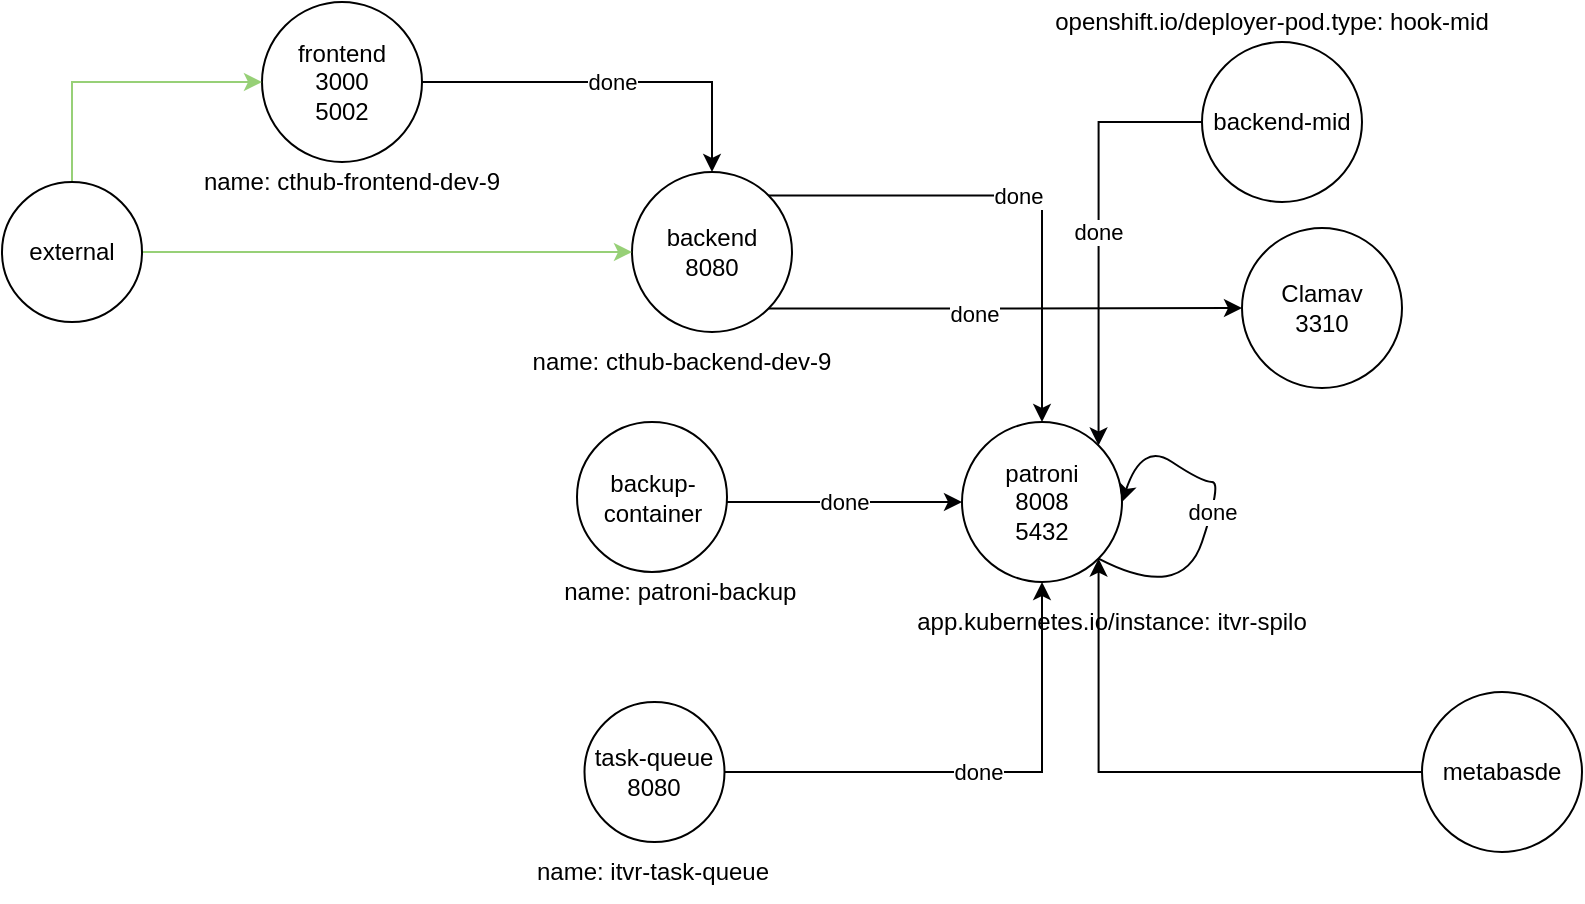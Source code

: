 <mxfile version="21.3.2" type="device">
  <diagram id="AIra0pvackN1RxZxVPas" name="Page-1">
    <mxGraphModel dx="469" dy="1896" grid="1" gridSize="10" guides="1" tooltips="1" connect="1" arrows="1" fold="1" page="1" pageScale="1" pageWidth="850" pageHeight="1100" math="0" shadow="0">
      <root>
        <mxCell id="0" />
        <mxCell id="1" parent="0" />
        <mxCell id="b4ZN2M5RfPYAqQMjHC3d-15" value="done" style="edgeStyle=orthogonalEdgeStyle;rounded=0;orthogonalLoop=1;jettySize=auto;html=1;exitX=1;exitY=0.5;exitDx=0;exitDy=0;strokeColor=#010103;" parent="1" source="b4ZN2M5RfPYAqQMjHC3d-1" target="b4ZN2M5RfPYAqQMjHC3d-3" edge="1">
          <mxGeometry relative="1" as="geometry" />
        </mxCell>
        <mxCell id="b4ZN2M5RfPYAqQMjHC3d-1" value="frontend&lt;br&gt;3000&lt;br&gt;5002" style="ellipse;whiteSpace=wrap;html=1;aspect=fixed;" parent="1" vertex="1">
          <mxGeometry x="160" y="-40" width="80" height="80" as="geometry" />
        </mxCell>
        <mxCell id="b4ZN2M5RfPYAqQMjHC3d-27" value="done" style="edgeStyle=orthogonalEdgeStyle;rounded=0;orthogonalLoop=1;jettySize=auto;html=1;exitX=1;exitY=0;exitDx=0;exitDy=0;strokeColor=#010103;" parent="1" source="b4ZN2M5RfPYAqQMjHC3d-3" target="b4ZN2M5RfPYAqQMjHC3d-8" edge="1">
          <mxGeometry relative="1" as="geometry" />
        </mxCell>
        <mxCell id="lDAgHUhBlKOp9ut9prGu-3" style="edgeStyle=orthogonalEdgeStyle;rounded=0;orthogonalLoop=1;jettySize=auto;html=1;exitX=1;exitY=1;exitDx=0;exitDy=0;entryX=0;entryY=0.5;entryDx=0;entryDy=0;" parent="1" source="b4ZN2M5RfPYAqQMjHC3d-3" target="lDAgHUhBlKOp9ut9prGu-1" edge="1">
          <mxGeometry relative="1" as="geometry" />
        </mxCell>
        <mxCell id="lDAgHUhBlKOp9ut9prGu-4" value="done" style="edgeLabel;html=1;align=center;verticalAlign=middle;resizable=0;points=[];" parent="lDAgHUhBlKOp9ut9prGu-3" vertex="1" connectable="0">
          <mxGeometry x="-0.167" y="-2" relative="1" as="geometry">
            <mxPoint x="4" as="offset" />
          </mxGeometry>
        </mxCell>
        <mxCell id="b4ZN2M5RfPYAqQMjHC3d-3" value="backend&lt;br&gt;8080" style="ellipse;whiteSpace=wrap;html=1;aspect=fixed;" parent="1" vertex="1">
          <mxGeometry x="345" y="45" width="80" height="80" as="geometry" />
        </mxCell>
        <mxCell id="b4ZN2M5RfPYAqQMjHC3d-8" value="patroni&lt;br&gt;8008&lt;br&gt;5432" style="ellipse;whiteSpace=wrap;html=1;aspect=fixed;" parent="1" vertex="1">
          <mxGeometry x="510" y="170" width="80" height="80" as="geometry" />
        </mxCell>
        <mxCell id="DNz0pwb5H6Iw8uUJaAUe-7" value="done" style="edgeStyle=orthogonalEdgeStyle;rounded=0;orthogonalLoop=1;jettySize=auto;html=1;entryX=0;entryY=0.5;entryDx=0;entryDy=0;strokeColor=#010103;" parent="1" source="b4ZN2M5RfPYAqQMjHC3d-10" target="b4ZN2M5RfPYAqQMjHC3d-8" edge="1">
          <mxGeometry relative="1" as="geometry">
            <Array as="points">
              <mxPoint x="450" y="210" />
              <mxPoint x="450" y="210" />
            </Array>
          </mxGeometry>
        </mxCell>
        <mxCell id="b4ZN2M5RfPYAqQMjHC3d-10" value="backup-container" style="ellipse;whiteSpace=wrap;html=1;aspect=fixed;" parent="1" vertex="1">
          <mxGeometry x="317.5" y="170" width="75" height="75" as="geometry" />
        </mxCell>
        <mxCell id="DNz0pwb5H6Iw8uUJaAUe-1" style="edgeStyle=orthogonalEdgeStyle;rounded=0;orthogonalLoop=1;jettySize=auto;html=1;entryX=0;entryY=0.5;entryDx=0;entryDy=0;strokeColor=#97D077;" parent="1" source="b4ZN2M5RfPYAqQMjHC3d-20" target="b4ZN2M5RfPYAqQMjHC3d-3" edge="1">
          <mxGeometry relative="1" as="geometry" />
        </mxCell>
        <mxCell id="DNz0pwb5H6Iw8uUJaAUe-6" style="edgeStyle=orthogonalEdgeStyle;rounded=0;orthogonalLoop=1;jettySize=auto;html=1;entryX=0;entryY=0.5;entryDx=0;entryDy=0;strokeColor=#97D077;" parent="1" source="b4ZN2M5RfPYAqQMjHC3d-20" target="b4ZN2M5RfPYAqQMjHC3d-1" edge="1">
          <mxGeometry relative="1" as="geometry">
            <Array as="points">
              <mxPoint x="65" />
            </Array>
          </mxGeometry>
        </mxCell>
        <mxCell id="b4ZN2M5RfPYAqQMjHC3d-20" value="external" style="ellipse;whiteSpace=wrap;html=1;aspect=fixed;" parent="1" vertex="1">
          <mxGeometry x="30" y="50" width="70" height="70" as="geometry" />
        </mxCell>
        <mxCell id="9xZVyRgoyZn5UuLwTAI5-3" value="done" style="curved=1;endArrow=classic;html=1;exitX=1;exitY=1;exitDx=0;exitDy=0;entryX=1;entryY=0.5;entryDx=0;entryDy=0;strokeColor=#010103;" parent="1" source="b4ZN2M5RfPYAqQMjHC3d-8" target="b4ZN2M5RfPYAqQMjHC3d-8" edge="1">
          <mxGeometry width="50" height="50" relative="1" as="geometry">
            <mxPoint x="590" y="200" as="sourcePoint" />
            <mxPoint x="560" y="206" as="targetPoint" />
            <Array as="points">
              <mxPoint x="620" y="260" />
              <mxPoint x="640" y="200" />
              <mxPoint x="630" y="200" />
              <mxPoint x="600" y="180" />
            </Array>
          </mxGeometry>
        </mxCell>
        <mxCell id="jZ5XmgkILTjiQiPbq-w5-3" value="done" style="edgeStyle=orthogonalEdgeStyle;rounded=0;orthogonalLoop=1;jettySize=auto;html=1;entryX=1;entryY=0;entryDx=0;entryDy=0;strokeColor=#010103;" parent="1" source="jZ5XmgkILTjiQiPbq-w5-2" target="b4ZN2M5RfPYAqQMjHC3d-8" edge="1">
          <mxGeometry relative="1" as="geometry" />
        </mxCell>
        <mxCell id="jZ5XmgkILTjiQiPbq-w5-2" value="backend-mid" style="ellipse;whiteSpace=wrap;html=1;aspect=fixed;" parent="1" vertex="1">
          <mxGeometry x="630" y="-20" width="80" height="80" as="geometry" />
        </mxCell>
        <mxCell id="5H04mbbeuP7JrVoTDnXR-3" value="name: cthub-backend-dev-9" style="text;html=1;strokeColor=none;fillColor=none;align=center;verticalAlign=middle;whiteSpace=wrap;rounded=0;" parent="1" vertex="1">
          <mxGeometry x="280" y="130" width="180" height="20" as="geometry" />
        </mxCell>
        <UserObject label="app.kubernetes.io/instance: itvr-spilo" link="app.kubernetes.io/instance" id="5H04mbbeuP7JrVoTDnXR-4">
          <mxCell style="text;html=1;strokeColor=none;fillColor=none;align=center;verticalAlign=middle;whiteSpace=wrap;rounded=0;" parent="1" vertex="1">
            <mxGeometry x="480" y="260" width="210" height="20" as="geometry" />
          </mxCell>
        </UserObject>
        <mxCell id="5H04mbbeuP7JrVoTDnXR-6" value="&amp;nbsp;name: patroni-backup" style="text;html=1;strokeColor=none;fillColor=none;align=center;verticalAlign=middle;whiteSpace=wrap;rounded=0;" parent="1" vertex="1">
          <mxGeometry x="300" y="245" width="135" height="20" as="geometry" />
        </mxCell>
        <mxCell id="5H04mbbeuP7JrVoTDnXR-9" value="name: cthub-frontend-dev-9" style="text;html=1;strokeColor=none;fillColor=none;align=center;verticalAlign=middle;whiteSpace=wrap;rounded=0;" parent="1" vertex="1">
          <mxGeometry x="120" y="40" width="170" height="20" as="geometry" />
        </mxCell>
        <mxCell id="5H04mbbeuP7JrVoTDnXR-10" value="openshift.io/deployer-pod.type: hook-mid" style="text;html=1;strokeColor=none;fillColor=none;align=center;verticalAlign=middle;whiteSpace=wrap;rounded=0;" parent="1" vertex="1">
          <mxGeometry x="550" y="-40" width="230" height="20" as="geometry" />
        </mxCell>
        <mxCell id="gXcNkLZ_ncjaHXmeqUjd-3" value="done" style="edgeStyle=orthogonalEdgeStyle;rounded=0;orthogonalLoop=1;jettySize=auto;html=1;entryX=0.5;entryY=1;entryDx=0;entryDy=0;" parent="1" source="gXcNkLZ_ncjaHXmeqUjd-1" target="b4ZN2M5RfPYAqQMjHC3d-8" edge="1">
          <mxGeometry relative="1" as="geometry" />
        </mxCell>
        <mxCell id="gXcNkLZ_ncjaHXmeqUjd-1" value="task-queue&lt;br&gt;8080" style="ellipse;whiteSpace=wrap;html=1;aspect=fixed;" parent="1" vertex="1">
          <mxGeometry x="321.25" y="310" width="70" height="70" as="geometry" />
        </mxCell>
        <mxCell id="gXcNkLZ_ncjaHXmeqUjd-2" value="name:&amp;nbsp;itvr-task-queue" style="text;html=1;strokeColor=none;fillColor=none;align=center;verticalAlign=middle;whiteSpace=wrap;rounded=0;" parent="1" vertex="1">
          <mxGeometry x="293.75" y="380" width="122.5" height="30" as="geometry" />
        </mxCell>
        <mxCell id="lDAgHUhBlKOp9ut9prGu-1" value="Clamav&lt;br&gt;3310" style="ellipse;whiteSpace=wrap;html=1;aspect=fixed;" parent="1" vertex="1">
          <mxGeometry x="650" y="73" width="80" height="80" as="geometry" />
        </mxCell>
        <mxCell id="zIk_SfXxKTd8uG8f34At-4" style="edgeStyle=orthogonalEdgeStyle;rounded=0;orthogonalLoop=1;jettySize=auto;html=1;entryX=1;entryY=1;entryDx=0;entryDy=0;" edge="1" parent="1" source="zIk_SfXxKTd8uG8f34At-3" target="b4ZN2M5RfPYAqQMjHC3d-8">
          <mxGeometry relative="1" as="geometry" />
        </mxCell>
        <mxCell id="zIk_SfXxKTd8uG8f34At-3" value="metabasde" style="ellipse;whiteSpace=wrap;html=1;aspect=fixed;" vertex="1" parent="1">
          <mxGeometry x="740" y="305" width="80" height="80" as="geometry" />
        </mxCell>
      </root>
    </mxGraphModel>
  </diagram>
</mxfile>
